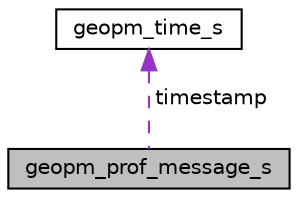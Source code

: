 digraph "geopm_prof_message_s"
{
  edge [fontname="Helvetica",fontsize="10",labelfontname="Helvetica",labelfontsize="10"];
  node [fontname="Helvetica",fontsize="10",shape=record];
  Node1 [label="geopm_prof_message_s",height=0.2,width=0.4,color="black", fillcolor="grey75", style="filled", fontcolor="black"];
  Node2 -> Node1 [dir="back",color="darkorchid3",fontsize="10",style="dashed",label=" timestamp" ,fontname="Helvetica"];
  Node2 [label="geopm_time_s",height=0.2,width=0.4,color="black", fillcolor="white", style="filled",URL="$structgeopm__time__s.html",tooltip="structure to abstract the timespec on linux from other representations of time. "];
}
